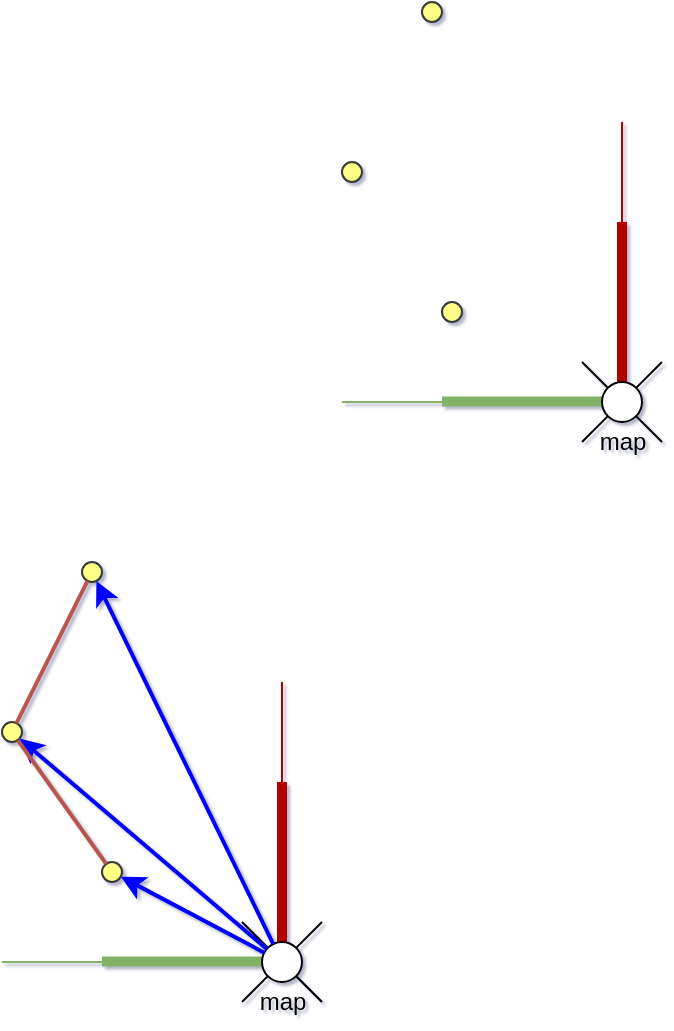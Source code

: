 <mxfile version="19.0.3" type="device"><diagram id="42gwwyKwFHmOTwnsbxve" name="Page-1"><mxGraphModel dx="218" dy="1242" grid="1" gridSize="10" guides="1" tooltips="1" connect="1" arrows="1" fold="1" page="1" pageScale="1" pageWidth="850" pageHeight="1100" math="0" shadow="1"><root><mxCell id="0"/><mxCell id="1" parent="0"/><mxCell id="yBhnaxMbxgrqpCJ3YelB-15" value="" style="group" vertex="1" connectable="0" parent="1"><mxGeometry x="390" y="270" width="110" height="120" as="geometry"/></mxCell><mxCell id="yBhnaxMbxgrqpCJ3YelB-10" value="" style="group" vertex="1" connectable="0" parent="yBhnaxMbxgrqpCJ3YelB-15"><mxGeometry width="110" height="110" as="geometry"/></mxCell><mxCell id="yBhnaxMbxgrqpCJ3YelB-6" value="" style="endArrow=none;html=1;rounded=0;fillColor=#e51400;strokeColor=#B20000;strokeWidth=5;" edge="1" parent="yBhnaxMbxgrqpCJ3YelB-10"><mxGeometry width="50" height="50" relative="1" as="geometry"><mxPoint x="90" y="90" as="sourcePoint"/><mxPoint x="90" as="targetPoint"/></mxGeometry></mxCell><mxCell id="yBhnaxMbxgrqpCJ3YelB-8" value="" style="endArrow=none;html=1;rounded=0;exitX=0;exitY=0.5;exitDx=0;exitDy=0;fillColor=#d5e8d4;strokeColor=#82b366;gradientColor=#97d077;strokeWidth=5;" edge="1" parent="yBhnaxMbxgrqpCJ3YelB-10"><mxGeometry width="50" height="50" relative="1" as="geometry"><mxPoint x="90" y="89.71" as="sourcePoint"/><mxPoint y="89.71" as="targetPoint"/></mxGeometry></mxCell><mxCell id="yBhnaxMbxgrqpCJ3YelB-13" value="" style="group" vertex="1" connectable="0" parent="yBhnaxMbxgrqpCJ3YelB-10"><mxGeometry x="-10" y="-10" width="120" height="120" as="geometry"/></mxCell><mxCell id="yBhnaxMbxgrqpCJ3YelB-4" value="" style="endArrow=none;html=1;rounded=0;exitX=0.5;exitY=0;exitDx=0;exitDy=0;fillColor=#e51400;strokeColor=#B20000;" edge="1" parent="yBhnaxMbxgrqpCJ3YelB-13" source="yBhnaxMbxgrqpCJ3YelB-3"><mxGeometry width="50" height="50" relative="1" as="geometry"><mxPoint x="80" y="80" as="sourcePoint"/><mxPoint x="100" y="-40" as="targetPoint"/></mxGeometry></mxCell><mxCell id="yBhnaxMbxgrqpCJ3YelB-5" value="" style="endArrow=none;html=1;rounded=0;exitX=0;exitY=0.5;exitDx=0;exitDy=0;fillColor=#d5e8d4;strokeColor=#82b366;gradientColor=#97d077;" edge="1" parent="yBhnaxMbxgrqpCJ3YelB-13" source="yBhnaxMbxgrqpCJ3YelB-3"><mxGeometry width="50" height="50" relative="1" as="geometry"><mxPoint x="109.8" y="98.3" as="sourcePoint"/><mxPoint x="-40" y="100" as="targetPoint"/></mxGeometry></mxCell><mxCell id="yBhnaxMbxgrqpCJ3YelB-12" value="" style="group" vertex="1" connectable="0" parent="yBhnaxMbxgrqpCJ3YelB-13"><mxGeometry x="80" y="80" width="40" height="40" as="geometry"/></mxCell><mxCell id="yBhnaxMbxgrqpCJ3YelB-1" value="" style="endArrow=none;html=1;rounded=0;startArrow=none;" edge="1" parent="yBhnaxMbxgrqpCJ3YelB-12" source="yBhnaxMbxgrqpCJ3YelB-3"><mxGeometry width="50" height="50" relative="1" as="geometry"><mxPoint y="40" as="sourcePoint"/><mxPoint x="40" as="targetPoint"/></mxGeometry></mxCell><mxCell id="yBhnaxMbxgrqpCJ3YelB-2" value="" style="endArrow=none;html=1;rounded=0;" edge="1" parent="yBhnaxMbxgrqpCJ3YelB-12"><mxGeometry width="50" height="50" relative="1" as="geometry"><mxPoint x="40" y="40" as="sourcePoint"/><mxPoint as="targetPoint"/></mxGeometry></mxCell><mxCell id="yBhnaxMbxgrqpCJ3YelB-3" value="" style="ellipse;whiteSpace=wrap;html=1;" vertex="1" parent="yBhnaxMbxgrqpCJ3YelB-12"><mxGeometry x="10" y="10" width="20" height="20" as="geometry"/></mxCell><mxCell id="yBhnaxMbxgrqpCJ3YelB-11" value="" style="endArrow=none;html=1;rounded=0;" edge="1" parent="yBhnaxMbxgrqpCJ3YelB-12" target="yBhnaxMbxgrqpCJ3YelB-3"><mxGeometry width="50" height="50" relative="1" as="geometry"><mxPoint y="40" as="sourcePoint"/><mxPoint x="40" as="targetPoint"/></mxGeometry></mxCell><mxCell id="yBhnaxMbxgrqpCJ3YelB-16" value="" style="ellipse;whiteSpace=wrap;html=1;aspect=fixed;fillColor=#ffff88;strokeColor=#36393d;" vertex="1" parent="yBhnaxMbxgrqpCJ3YelB-13"><mxGeometry x="10" y="50" width="10" height="10" as="geometry"/></mxCell><mxCell id="yBhnaxMbxgrqpCJ3YelB-36" value="" style="endArrow=classic;html=1;rounded=0;strokeWidth=2;fillColor=#f8cecc;strokeColor=#0000FF;" edge="1" parent="yBhnaxMbxgrqpCJ3YelB-13" source="yBhnaxMbxgrqpCJ3YelB-3" target="yBhnaxMbxgrqpCJ3YelB-16"><mxGeometry width="50" height="50" relative="1" as="geometry"><mxPoint x="50" y="80" as="sourcePoint"/><mxPoint x="100" y="30" as="targetPoint"/></mxGeometry></mxCell><mxCell id="yBhnaxMbxgrqpCJ3YelB-9" value="map" style="text;html=1;align=center;verticalAlign=middle;resizable=0;points=[];autosize=1;strokeColor=none;fillColor=none;" vertex="1" parent="yBhnaxMbxgrqpCJ3YelB-15"><mxGeometry x="70" y="100" width="40" height="20" as="geometry"/></mxCell><mxCell id="yBhnaxMbxgrqpCJ3YelB-17" value="" style="ellipse;whiteSpace=wrap;html=1;aspect=fixed;fillColor=#ffff88;strokeColor=#36393d;" vertex="1" parent="1"><mxGeometry x="380" y="160" width="10" height="10" as="geometry"/></mxCell><mxCell id="yBhnaxMbxgrqpCJ3YelB-18" value="" style="ellipse;whiteSpace=wrap;html=1;aspect=fixed;fillColor=#ffff88;strokeColor=#36393d;" vertex="1" parent="1"><mxGeometry x="340" y="240" width="10" height="10" as="geometry"/></mxCell><mxCell id="yBhnaxMbxgrqpCJ3YelB-20" value="" style="group" vertex="1" connectable="0" parent="1"><mxGeometry x="560" y="-10" width="110" height="120" as="geometry"/></mxCell><mxCell id="yBhnaxMbxgrqpCJ3YelB-21" value="" style="group" vertex="1" connectable="0" parent="yBhnaxMbxgrqpCJ3YelB-20"><mxGeometry width="110" height="110" as="geometry"/></mxCell><mxCell id="yBhnaxMbxgrqpCJ3YelB-22" value="" style="endArrow=none;html=1;rounded=0;fillColor=#e51400;strokeColor=#B20000;strokeWidth=5;" edge="1" parent="yBhnaxMbxgrqpCJ3YelB-21"><mxGeometry width="50" height="50" relative="1" as="geometry"><mxPoint x="90" y="90" as="sourcePoint"/><mxPoint x="90" as="targetPoint"/></mxGeometry></mxCell><mxCell id="yBhnaxMbxgrqpCJ3YelB-23" value="" style="endArrow=none;html=1;rounded=0;exitX=0;exitY=0.5;exitDx=0;exitDy=0;fillColor=#d5e8d4;strokeColor=#82b366;gradientColor=#97d077;strokeWidth=5;" edge="1" parent="yBhnaxMbxgrqpCJ3YelB-21"><mxGeometry width="50" height="50" relative="1" as="geometry"><mxPoint x="90" y="89.71" as="sourcePoint"/><mxPoint y="89.71" as="targetPoint"/></mxGeometry></mxCell><mxCell id="yBhnaxMbxgrqpCJ3YelB-24" value="" style="group" vertex="1" connectable="0" parent="yBhnaxMbxgrqpCJ3YelB-21"><mxGeometry x="-10" y="-10" width="120" height="120" as="geometry"/></mxCell><mxCell id="yBhnaxMbxgrqpCJ3YelB-25" value="" style="endArrow=none;html=1;rounded=0;exitX=0.5;exitY=0;exitDx=0;exitDy=0;fillColor=#e51400;strokeColor=#B20000;" edge="1" parent="yBhnaxMbxgrqpCJ3YelB-24" source="yBhnaxMbxgrqpCJ3YelB-30"><mxGeometry width="50" height="50" relative="1" as="geometry"><mxPoint x="80" y="80" as="sourcePoint"/><mxPoint x="100" y="-40" as="targetPoint"/></mxGeometry></mxCell><mxCell id="yBhnaxMbxgrqpCJ3YelB-26" value="" style="endArrow=none;html=1;rounded=0;exitX=0;exitY=0.5;exitDx=0;exitDy=0;fillColor=#d5e8d4;strokeColor=#82b366;gradientColor=#97d077;" edge="1" parent="yBhnaxMbxgrqpCJ3YelB-24" source="yBhnaxMbxgrqpCJ3YelB-30"><mxGeometry width="50" height="50" relative="1" as="geometry"><mxPoint x="109.8" y="98.3" as="sourcePoint"/><mxPoint x="-40" y="100" as="targetPoint"/></mxGeometry></mxCell><mxCell id="yBhnaxMbxgrqpCJ3YelB-27" value="" style="group" vertex="1" connectable="0" parent="yBhnaxMbxgrqpCJ3YelB-24"><mxGeometry x="80" y="80" width="40" height="40" as="geometry"/></mxCell><mxCell id="yBhnaxMbxgrqpCJ3YelB-28" value="" style="endArrow=none;html=1;rounded=0;startArrow=none;" edge="1" parent="yBhnaxMbxgrqpCJ3YelB-27" source="yBhnaxMbxgrqpCJ3YelB-30"><mxGeometry width="50" height="50" relative="1" as="geometry"><mxPoint y="40" as="sourcePoint"/><mxPoint x="40" as="targetPoint"/></mxGeometry></mxCell><mxCell id="yBhnaxMbxgrqpCJ3YelB-29" value="" style="endArrow=none;html=1;rounded=0;" edge="1" parent="yBhnaxMbxgrqpCJ3YelB-27"><mxGeometry width="50" height="50" relative="1" as="geometry"><mxPoint x="40" y="40" as="sourcePoint"/><mxPoint as="targetPoint"/></mxGeometry></mxCell><mxCell id="yBhnaxMbxgrqpCJ3YelB-30" value="" style="ellipse;whiteSpace=wrap;html=1;" vertex="1" parent="yBhnaxMbxgrqpCJ3YelB-27"><mxGeometry x="10" y="10" width="20" height="20" as="geometry"/></mxCell><mxCell id="yBhnaxMbxgrqpCJ3YelB-31" value="" style="endArrow=none;html=1;rounded=0;" edge="1" parent="yBhnaxMbxgrqpCJ3YelB-27" target="yBhnaxMbxgrqpCJ3YelB-30"><mxGeometry width="50" height="50" relative="1" as="geometry"><mxPoint y="40" as="sourcePoint"/><mxPoint x="40" as="targetPoint"/></mxGeometry></mxCell><mxCell id="yBhnaxMbxgrqpCJ3YelB-32" value="" style="ellipse;whiteSpace=wrap;html=1;aspect=fixed;fillColor=#ffff88;strokeColor=#36393d;" vertex="1" parent="yBhnaxMbxgrqpCJ3YelB-24"><mxGeometry x="10" y="50" width="10" height="10" as="geometry"/></mxCell><mxCell id="yBhnaxMbxgrqpCJ3YelB-33" value="map" style="text;html=1;align=center;verticalAlign=middle;resizable=0;points=[];autosize=1;strokeColor=none;fillColor=none;" vertex="1" parent="yBhnaxMbxgrqpCJ3YelB-20"><mxGeometry x="70" y="100" width="40" height="20" as="geometry"/></mxCell><mxCell id="yBhnaxMbxgrqpCJ3YelB-34" value="" style="ellipse;whiteSpace=wrap;html=1;aspect=fixed;fillColor=#ffff88;strokeColor=#36393d;" vertex="1" parent="1"><mxGeometry x="550" y="-120" width="10" height="10" as="geometry"/></mxCell><mxCell id="yBhnaxMbxgrqpCJ3YelB-35" value="" style="ellipse;whiteSpace=wrap;html=1;aspect=fixed;fillColor=#ffff88;strokeColor=#36393d;" vertex="1" parent="1"><mxGeometry x="510" y="-40" width="10" height="10" as="geometry"/></mxCell><mxCell id="yBhnaxMbxgrqpCJ3YelB-39" value="" style="endArrow=classic;html=1;rounded=0;strokeWidth=2;fillColor=#f8cecc;strokeColor=#0000FF;" edge="1" parent="1" source="yBhnaxMbxgrqpCJ3YelB-3" target="yBhnaxMbxgrqpCJ3YelB-18"><mxGeometry width="50" height="50" relative="1" as="geometry"><mxPoint x="481.155" y="365.335" as="sourcePoint"/><mxPoint x="409.419" y="327.339" as="targetPoint"/></mxGeometry></mxCell><mxCell id="yBhnaxMbxgrqpCJ3YelB-40" value="" style="endArrow=classic;html=1;rounded=0;strokeWidth=2;fillColor=#f8cecc;strokeColor=#0000FF;" edge="1" parent="1" source="yBhnaxMbxgrqpCJ3YelB-3" target="yBhnaxMbxgrqpCJ3YelB-17"><mxGeometry width="50" height="50" relative="1" as="geometry"><mxPoint x="491.155" y="375.335" as="sourcePoint"/><mxPoint x="419.419" y="337.339" as="targetPoint"/></mxGeometry></mxCell><mxCell id="yBhnaxMbxgrqpCJ3YelB-42" value="" style="endArrow=none;html=1;rounded=0;strokeColor=#b85450;strokeWidth=2;fillColor=#f8cecc;" edge="1" parent="1" source="yBhnaxMbxgrqpCJ3YelB-16" target="yBhnaxMbxgrqpCJ3YelB-18"><mxGeometry width="50" height="50" relative="1" as="geometry"><mxPoint x="340" y="270" as="sourcePoint"/><mxPoint x="410" y="230" as="targetPoint"/></mxGeometry></mxCell><mxCell id="yBhnaxMbxgrqpCJ3YelB-43" value="" style="endArrow=none;html=1;rounded=0;strokeColor=#b85450;strokeWidth=2;fillColor=#f8cecc;" edge="1" parent="1" source="yBhnaxMbxgrqpCJ3YelB-17" target="yBhnaxMbxgrqpCJ3YelB-18"><mxGeometry width="50" height="50" relative="1" as="geometry"><mxPoint x="380" y="220" as="sourcePoint"/><mxPoint x="357.906" y="259.069" as="targetPoint"/></mxGeometry></mxCell></root></mxGraphModel></diagram></mxfile>